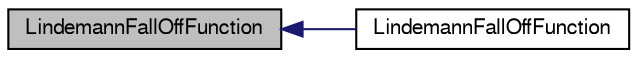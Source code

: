 digraph "LindemannFallOffFunction"
{
  bgcolor="transparent";
  edge [fontname="FreeSans",fontsize="10",labelfontname="FreeSans",labelfontsize="10"];
  node [fontname="FreeSans",fontsize="10",shape=record];
  rankdir="LR";
  Node1 [label="LindemannFallOffFunction",height=0.2,width=0.4,color="black", fillcolor="grey75", style="filled", fontcolor="black"];
  Node1 -> Node2 [dir="back",color="midnightblue",fontsize="10",style="solid",fontname="FreeSans"];
  Node2 [label="LindemannFallOffFunction",height=0.2,width=0.4,color="black",URL="$a30278.html#a3289736959dae0110b0d271a9a562661",tooltip="Construct from Istream. "];
}
